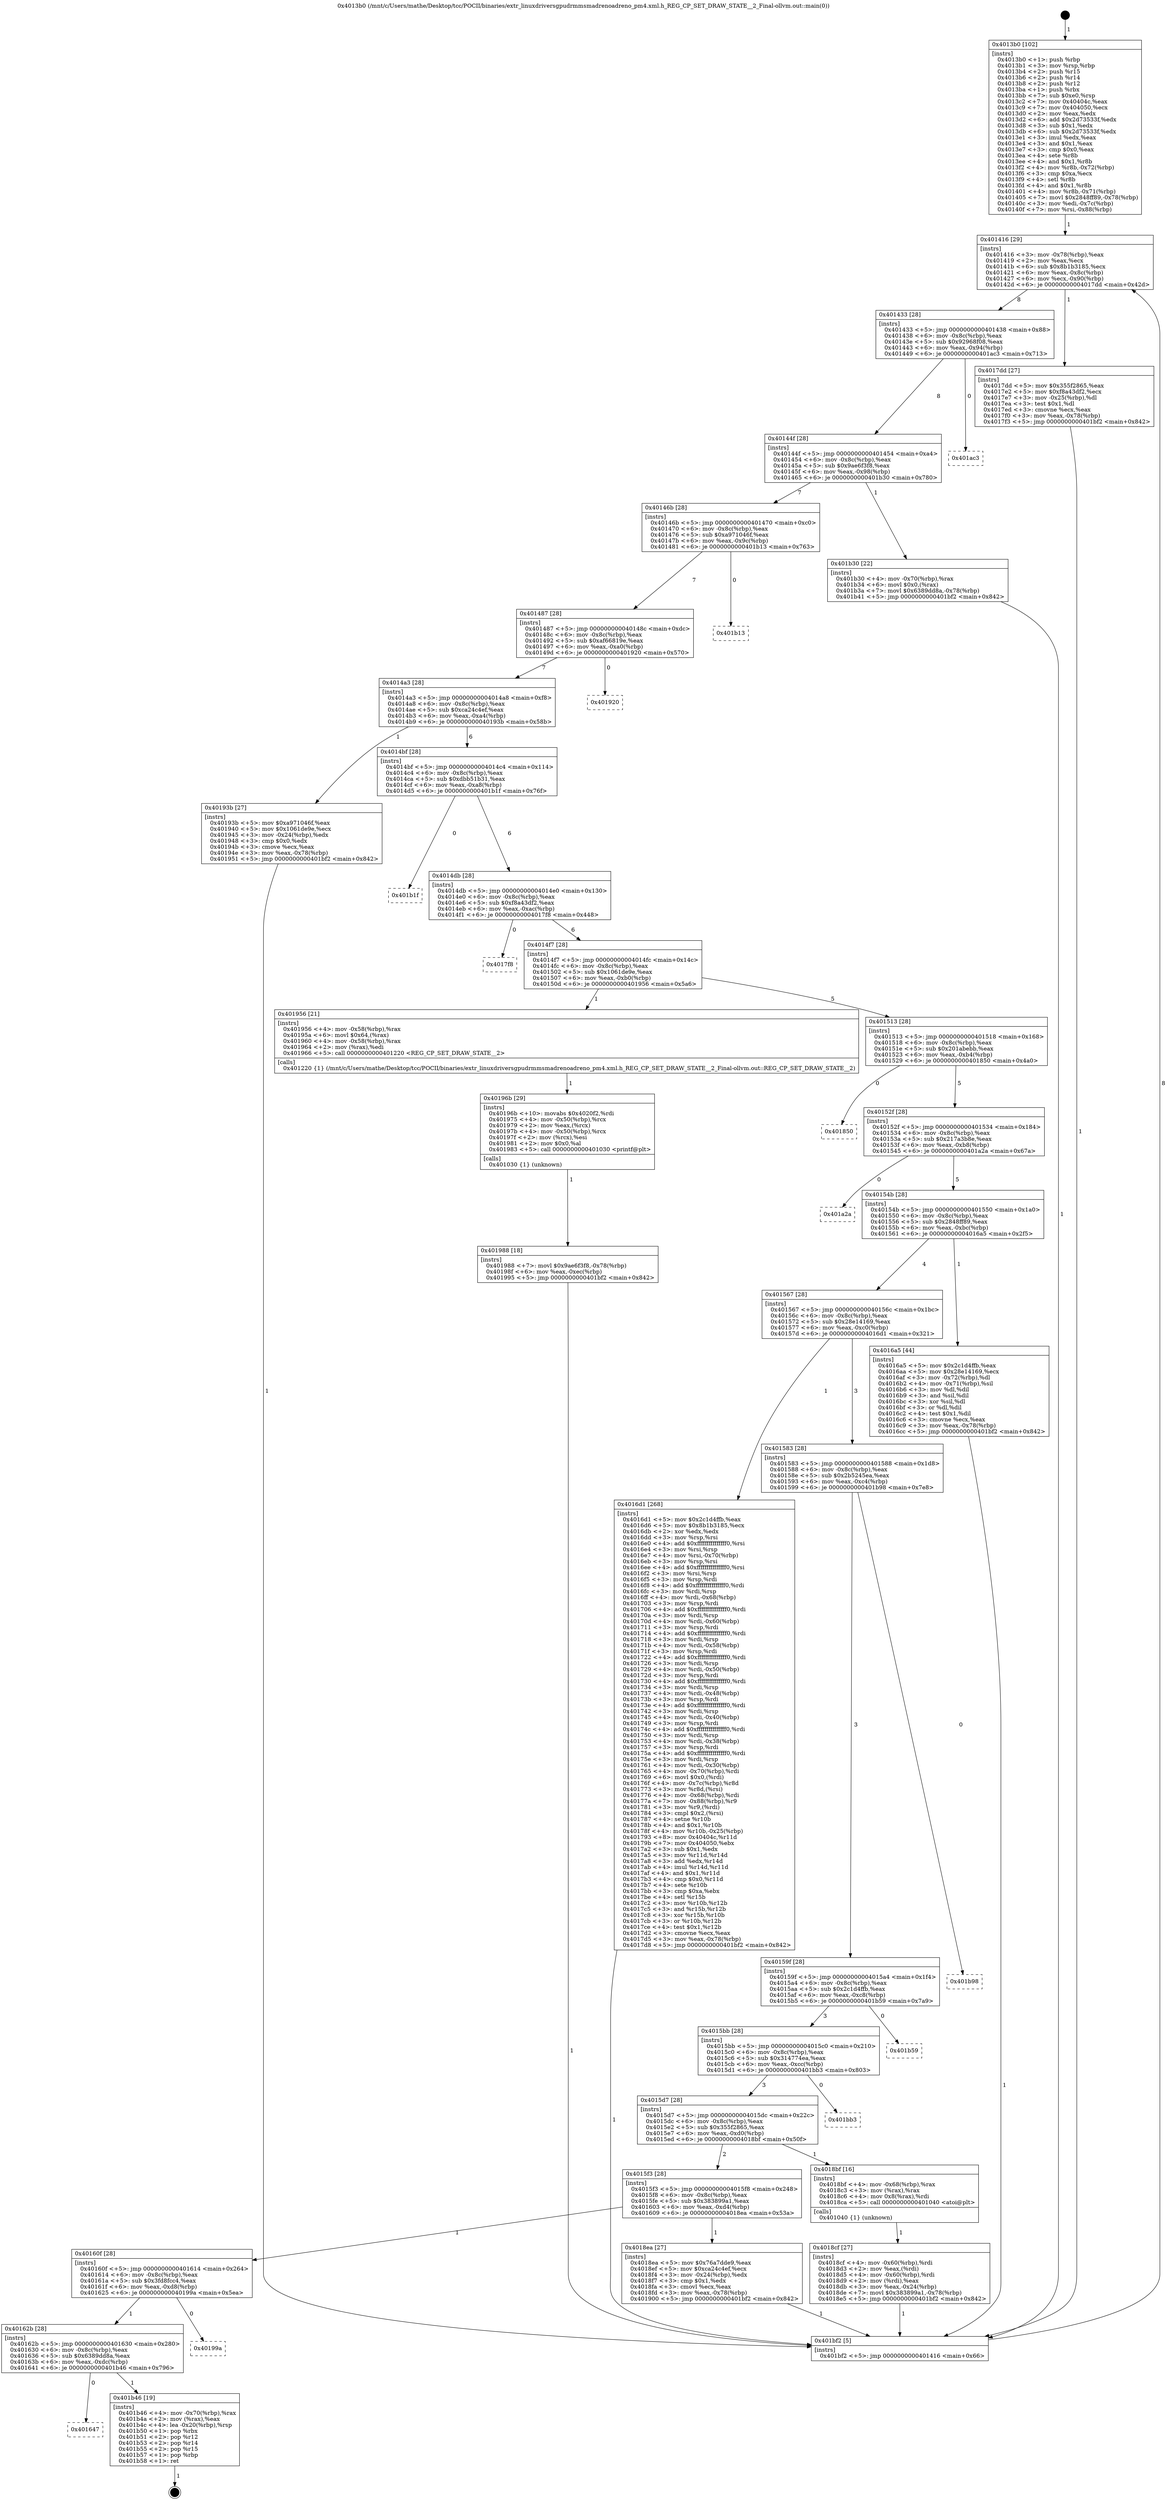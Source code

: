 digraph "0x4013b0" {
  label = "0x4013b0 (/mnt/c/Users/mathe/Desktop/tcc/POCII/binaries/extr_linuxdriversgpudrmmsmadrenoadreno_pm4.xml.h_REG_CP_SET_DRAW_STATE__2_Final-ollvm.out::main(0))"
  labelloc = "t"
  node[shape=record]

  Entry [label="",width=0.3,height=0.3,shape=circle,fillcolor=black,style=filled]
  "0x401416" [label="{
     0x401416 [29]\l
     | [instrs]\l
     &nbsp;&nbsp;0x401416 \<+3\>: mov -0x78(%rbp),%eax\l
     &nbsp;&nbsp;0x401419 \<+2\>: mov %eax,%ecx\l
     &nbsp;&nbsp;0x40141b \<+6\>: sub $0x8b1b3185,%ecx\l
     &nbsp;&nbsp;0x401421 \<+6\>: mov %eax,-0x8c(%rbp)\l
     &nbsp;&nbsp;0x401427 \<+6\>: mov %ecx,-0x90(%rbp)\l
     &nbsp;&nbsp;0x40142d \<+6\>: je 00000000004017dd \<main+0x42d\>\l
  }"]
  "0x4017dd" [label="{
     0x4017dd [27]\l
     | [instrs]\l
     &nbsp;&nbsp;0x4017dd \<+5\>: mov $0x355f2865,%eax\l
     &nbsp;&nbsp;0x4017e2 \<+5\>: mov $0xf8a43df2,%ecx\l
     &nbsp;&nbsp;0x4017e7 \<+3\>: mov -0x25(%rbp),%dl\l
     &nbsp;&nbsp;0x4017ea \<+3\>: test $0x1,%dl\l
     &nbsp;&nbsp;0x4017ed \<+3\>: cmovne %ecx,%eax\l
     &nbsp;&nbsp;0x4017f0 \<+3\>: mov %eax,-0x78(%rbp)\l
     &nbsp;&nbsp;0x4017f3 \<+5\>: jmp 0000000000401bf2 \<main+0x842\>\l
  }"]
  "0x401433" [label="{
     0x401433 [28]\l
     | [instrs]\l
     &nbsp;&nbsp;0x401433 \<+5\>: jmp 0000000000401438 \<main+0x88\>\l
     &nbsp;&nbsp;0x401438 \<+6\>: mov -0x8c(%rbp),%eax\l
     &nbsp;&nbsp;0x40143e \<+5\>: sub $0x92968f08,%eax\l
     &nbsp;&nbsp;0x401443 \<+6\>: mov %eax,-0x94(%rbp)\l
     &nbsp;&nbsp;0x401449 \<+6\>: je 0000000000401ac3 \<main+0x713\>\l
  }"]
  Exit [label="",width=0.3,height=0.3,shape=circle,fillcolor=black,style=filled,peripheries=2]
  "0x401ac3" [label="{
     0x401ac3\l
  }", style=dashed]
  "0x40144f" [label="{
     0x40144f [28]\l
     | [instrs]\l
     &nbsp;&nbsp;0x40144f \<+5\>: jmp 0000000000401454 \<main+0xa4\>\l
     &nbsp;&nbsp;0x401454 \<+6\>: mov -0x8c(%rbp),%eax\l
     &nbsp;&nbsp;0x40145a \<+5\>: sub $0x9ae6f3f8,%eax\l
     &nbsp;&nbsp;0x40145f \<+6\>: mov %eax,-0x98(%rbp)\l
     &nbsp;&nbsp;0x401465 \<+6\>: je 0000000000401b30 \<main+0x780\>\l
  }"]
  "0x401647" [label="{
     0x401647\l
  }", style=dashed]
  "0x401b30" [label="{
     0x401b30 [22]\l
     | [instrs]\l
     &nbsp;&nbsp;0x401b30 \<+4\>: mov -0x70(%rbp),%rax\l
     &nbsp;&nbsp;0x401b34 \<+6\>: movl $0x0,(%rax)\l
     &nbsp;&nbsp;0x401b3a \<+7\>: movl $0x6389dd8a,-0x78(%rbp)\l
     &nbsp;&nbsp;0x401b41 \<+5\>: jmp 0000000000401bf2 \<main+0x842\>\l
  }"]
  "0x40146b" [label="{
     0x40146b [28]\l
     | [instrs]\l
     &nbsp;&nbsp;0x40146b \<+5\>: jmp 0000000000401470 \<main+0xc0\>\l
     &nbsp;&nbsp;0x401470 \<+6\>: mov -0x8c(%rbp),%eax\l
     &nbsp;&nbsp;0x401476 \<+5\>: sub $0xa971046f,%eax\l
     &nbsp;&nbsp;0x40147b \<+6\>: mov %eax,-0x9c(%rbp)\l
     &nbsp;&nbsp;0x401481 \<+6\>: je 0000000000401b13 \<main+0x763\>\l
  }"]
  "0x401b46" [label="{
     0x401b46 [19]\l
     | [instrs]\l
     &nbsp;&nbsp;0x401b46 \<+4\>: mov -0x70(%rbp),%rax\l
     &nbsp;&nbsp;0x401b4a \<+2\>: mov (%rax),%eax\l
     &nbsp;&nbsp;0x401b4c \<+4\>: lea -0x20(%rbp),%rsp\l
     &nbsp;&nbsp;0x401b50 \<+1\>: pop %rbx\l
     &nbsp;&nbsp;0x401b51 \<+2\>: pop %r12\l
     &nbsp;&nbsp;0x401b53 \<+2\>: pop %r14\l
     &nbsp;&nbsp;0x401b55 \<+2\>: pop %r15\l
     &nbsp;&nbsp;0x401b57 \<+1\>: pop %rbp\l
     &nbsp;&nbsp;0x401b58 \<+1\>: ret\l
  }"]
  "0x401b13" [label="{
     0x401b13\l
  }", style=dashed]
  "0x401487" [label="{
     0x401487 [28]\l
     | [instrs]\l
     &nbsp;&nbsp;0x401487 \<+5\>: jmp 000000000040148c \<main+0xdc\>\l
     &nbsp;&nbsp;0x40148c \<+6\>: mov -0x8c(%rbp),%eax\l
     &nbsp;&nbsp;0x401492 \<+5\>: sub $0xaf66819e,%eax\l
     &nbsp;&nbsp;0x401497 \<+6\>: mov %eax,-0xa0(%rbp)\l
     &nbsp;&nbsp;0x40149d \<+6\>: je 0000000000401920 \<main+0x570\>\l
  }"]
  "0x40162b" [label="{
     0x40162b [28]\l
     | [instrs]\l
     &nbsp;&nbsp;0x40162b \<+5\>: jmp 0000000000401630 \<main+0x280\>\l
     &nbsp;&nbsp;0x401630 \<+6\>: mov -0x8c(%rbp),%eax\l
     &nbsp;&nbsp;0x401636 \<+5\>: sub $0x6389dd8a,%eax\l
     &nbsp;&nbsp;0x40163b \<+6\>: mov %eax,-0xdc(%rbp)\l
     &nbsp;&nbsp;0x401641 \<+6\>: je 0000000000401b46 \<main+0x796\>\l
  }"]
  "0x401920" [label="{
     0x401920\l
  }", style=dashed]
  "0x4014a3" [label="{
     0x4014a3 [28]\l
     | [instrs]\l
     &nbsp;&nbsp;0x4014a3 \<+5\>: jmp 00000000004014a8 \<main+0xf8\>\l
     &nbsp;&nbsp;0x4014a8 \<+6\>: mov -0x8c(%rbp),%eax\l
     &nbsp;&nbsp;0x4014ae \<+5\>: sub $0xca24c4ef,%eax\l
     &nbsp;&nbsp;0x4014b3 \<+6\>: mov %eax,-0xa4(%rbp)\l
     &nbsp;&nbsp;0x4014b9 \<+6\>: je 000000000040193b \<main+0x58b\>\l
  }"]
  "0x40199a" [label="{
     0x40199a\l
  }", style=dashed]
  "0x40193b" [label="{
     0x40193b [27]\l
     | [instrs]\l
     &nbsp;&nbsp;0x40193b \<+5\>: mov $0xa971046f,%eax\l
     &nbsp;&nbsp;0x401940 \<+5\>: mov $0x1061de9e,%ecx\l
     &nbsp;&nbsp;0x401945 \<+3\>: mov -0x24(%rbp),%edx\l
     &nbsp;&nbsp;0x401948 \<+3\>: cmp $0x0,%edx\l
     &nbsp;&nbsp;0x40194b \<+3\>: cmove %ecx,%eax\l
     &nbsp;&nbsp;0x40194e \<+3\>: mov %eax,-0x78(%rbp)\l
     &nbsp;&nbsp;0x401951 \<+5\>: jmp 0000000000401bf2 \<main+0x842\>\l
  }"]
  "0x4014bf" [label="{
     0x4014bf [28]\l
     | [instrs]\l
     &nbsp;&nbsp;0x4014bf \<+5\>: jmp 00000000004014c4 \<main+0x114\>\l
     &nbsp;&nbsp;0x4014c4 \<+6\>: mov -0x8c(%rbp),%eax\l
     &nbsp;&nbsp;0x4014ca \<+5\>: sub $0xdbb51b31,%eax\l
     &nbsp;&nbsp;0x4014cf \<+6\>: mov %eax,-0xa8(%rbp)\l
     &nbsp;&nbsp;0x4014d5 \<+6\>: je 0000000000401b1f \<main+0x76f\>\l
  }"]
  "0x401988" [label="{
     0x401988 [18]\l
     | [instrs]\l
     &nbsp;&nbsp;0x401988 \<+7\>: movl $0x9ae6f3f8,-0x78(%rbp)\l
     &nbsp;&nbsp;0x40198f \<+6\>: mov %eax,-0xec(%rbp)\l
     &nbsp;&nbsp;0x401995 \<+5\>: jmp 0000000000401bf2 \<main+0x842\>\l
  }"]
  "0x401b1f" [label="{
     0x401b1f\l
  }", style=dashed]
  "0x4014db" [label="{
     0x4014db [28]\l
     | [instrs]\l
     &nbsp;&nbsp;0x4014db \<+5\>: jmp 00000000004014e0 \<main+0x130\>\l
     &nbsp;&nbsp;0x4014e0 \<+6\>: mov -0x8c(%rbp),%eax\l
     &nbsp;&nbsp;0x4014e6 \<+5\>: sub $0xf8a43df2,%eax\l
     &nbsp;&nbsp;0x4014eb \<+6\>: mov %eax,-0xac(%rbp)\l
     &nbsp;&nbsp;0x4014f1 \<+6\>: je 00000000004017f8 \<main+0x448\>\l
  }"]
  "0x40196b" [label="{
     0x40196b [29]\l
     | [instrs]\l
     &nbsp;&nbsp;0x40196b \<+10\>: movabs $0x4020f2,%rdi\l
     &nbsp;&nbsp;0x401975 \<+4\>: mov -0x50(%rbp),%rcx\l
     &nbsp;&nbsp;0x401979 \<+2\>: mov %eax,(%rcx)\l
     &nbsp;&nbsp;0x40197b \<+4\>: mov -0x50(%rbp),%rcx\l
     &nbsp;&nbsp;0x40197f \<+2\>: mov (%rcx),%esi\l
     &nbsp;&nbsp;0x401981 \<+2\>: mov $0x0,%al\l
     &nbsp;&nbsp;0x401983 \<+5\>: call 0000000000401030 \<printf@plt\>\l
     | [calls]\l
     &nbsp;&nbsp;0x401030 \{1\} (unknown)\l
  }"]
  "0x4017f8" [label="{
     0x4017f8\l
  }", style=dashed]
  "0x4014f7" [label="{
     0x4014f7 [28]\l
     | [instrs]\l
     &nbsp;&nbsp;0x4014f7 \<+5\>: jmp 00000000004014fc \<main+0x14c\>\l
     &nbsp;&nbsp;0x4014fc \<+6\>: mov -0x8c(%rbp),%eax\l
     &nbsp;&nbsp;0x401502 \<+5\>: sub $0x1061de9e,%eax\l
     &nbsp;&nbsp;0x401507 \<+6\>: mov %eax,-0xb0(%rbp)\l
     &nbsp;&nbsp;0x40150d \<+6\>: je 0000000000401956 \<main+0x5a6\>\l
  }"]
  "0x40160f" [label="{
     0x40160f [28]\l
     | [instrs]\l
     &nbsp;&nbsp;0x40160f \<+5\>: jmp 0000000000401614 \<main+0x264\>\l
     &nbsp;&nbsp;0x401614 \<+6\>: mov -0x8c(%rbp),%eax\l
     &nbsp;&nbsp;0x40161a \<+5\>: sub $0x3fd8fcc4,%eax\l
     &nbsp;&nbsp;0x40161f \<+6\>: mov %eax,-0xd8(%rbp)\l
     &nbsp;&nbsp;0x401625 \<+6\>: je 000000000040199a \<main+0x5ea\>\l
  }"]
  "0x401956" [label="{
     0x401956 [21]\l
     | [instrs]\l
     &nbsp;&nbsp;0x401956 \<+4\>: mov -0x58(%rbp),%rax\l
     &nbsp;&nbsp;0x40195a \<+6\>: movl $0x64,(%rax)\l
     &nbsp;&nbsp;0x401960 \<+4\>: mov -0x58(%rbp),%rax\l
     &nbsp;&nbsp;0x401964 \<+2\>: mov (%rax),%edi\l
     &nbsp;&nbsp;0x401966 \<+5\>: call 0000000000401220 \<REG_CP_SET_DRAW_STATE__2\>\l
     | [calls]\l
     &nbsp;&nbsp;0x401220 \{1\} (/mnt/c/Users/mathe/Desktop/tcc/POCII/binaries/extr_linuxdriversgpudrmmsmadrenoadreno_pm4.xml.h_REG_CP_SET_DRAW_STATE__2_Final-ollvm.out::REG_CP_SET_DRAW_STATE__2)\l
  }"]
  "0x401513" [label="{
     0x401513 [28]\l
     | [instrs]\l
     &nbsp;&nbsp;0x401513 \<+5\>: jmp 0000000000401518 \<main+0x168\>\l
     &nbsp;&nbsp;0x401518 \<+6\>: mov -0x8c(%rbp),%eax\l
     &nbsp;&nbsp;0x40151e \<+5\>: sub $0x201abebb,%eax\l
     &nbsp;&nbsp;0x401523 \<+6\>: mov %eax,-0xb4(%rbp)\l
     &nbsp;&nbsp;0x401529 \<+6\>: je 0000000000401850 \<main+0x4a0\>\l
  }"]
  "0x4018ea" [label="{
     0x4018ea [27]\l
     | [instrs]\l
     &nbsp;&nbsp;0x4018ea \<+5\>: mov $0x76a7dde9,%eax\l
     &nbsp;&nbsp;0x4018ef \<+5\>: mov $0xca24c4ef,%ecx\l
     &nbsp;&nbsp;0x4018f4 \<+3\>: mov -0x24(%rbp),%edx\l
     &nbsp;&nbsp;0x4018f7 \<+3\>: cmp $0x1,%edx\l
     &nbsp;&nbsp;0x4018fa \<+3\>: cmovl %ecx,%eax\l
     &nbsp;&nbsp;0x4018fd \<+3\>: mov %eax,-0x78(%rbp)\l
     &nbsp;&nbsp;0x401900 \<+5\>: jmp 0000000000401bf2 \<main+0x842\>\l
  }"]
  "0x401850" [label="{
     0x401850\l
  }", style=dashed]
  "0x40152f" [label="{
     0x40152f [28]\l
     | [instrs]\l
     &nbsp;&nbsp;0x40152f \<+5\>: jmp 0000000000401534 \<main+0x184\>\l
     &nbsp;&nbsp;0x401534 \<+6\>: mov -0x8c(%rbp),%eax\l
     &nbsp;&nbsp;0x40153a \<+5\>: sub $0x217a3b8e,%eax\l
     &nbsp;&nbsp;0x40153f \<+6\>: mov %eax,-0xb8(%rbp)\l
     &nbsp;&nbsp;0x401545 \<+6\>: je 0000000000401a2a \<main+0x67a\>\l
  }"]
  "0x4018cf" [label="{
     0x4018cf [27]\l
     | [instrs]\l
     &nbsp;&nbsp;0x4018cf \<+4\>: mov -0x60(%rbp),%rdi\l
     &nbsp;&nbsp;0x4018d3 \<+2\>: mov %eax,(%rdi)\l
     &nbsp;&nbsp;0x4018d5 \<+4\>: mov -0x60(%rbp),%rdi\l
     &nbsp;&nbsp;0x4018d9 \<+2\>: mov (%rdi),%eax\l
     &nbsp;&nbsp;0x4018db \<+3\>: mov %eax,-0x24(%rbp)\l
     &nbsp;&nbsp;0x4018de \<+7\>: movl $0x383899a1,-0x78(%rbp)\l
     &nbsp;&nbsp;0x4018e5 \<+5\>: jmp 0000000000401bf2 \<main+0x842\>\l
  }"]
  "0x401a2a" [label="{
     0x401a2a\l
  }", style=dashed]
  "0x40154b" [label="{
     0x40154b [28]\l
     | [instrs]\l
     &nbsp;&nbsp;0x40154b \<+5\>: jmp 0000000000401550 \<main+0x1a0\>\l
     &nbsp;&nbsp;0x401550 \<+6\>: mov -0x8c(%rbp),%eax\l
     &nbsp;&nbsp;0x401556 \<+5\>: sub $0x2848ff89,%eax\l
     &nbsp;&nbsp;0x40155b \<+6\>: mov %eax,-0xbc(%rbp)\l
     &nbsp;&nbsp;0x401561 \<+6\>: je 00000000004016a5 \<main+0x2f5\>\l
  }"]
  "0x4015f3" [label="{
     0x4015f3 [28]\l
     | [instrs]\l
     &nbsp;&nbsp;0x4015f3 \<+5\>: jmp 00000000004015f8 \<main+0x248\>\l
     &nbsp;&nbsp;0x4015f8 \<+6\>: mov -0x8c(%rbp),%eax\l
     &nbsp;&nbsp;0x4015fe \<+5\>: sub $0x383899a1,%eax\l
     &nbsp;&nbsp;0x401603 \<+6\>: mov %eax,-0xd4(%rbp)\l
     &nbsp;&nbsp;0x401609 \<+6\>: je 00000000004018ea \<main+0x53a\>\l
  }"]
  "0x4016a5" [label="{
     0x4016a5 [44]\l
     | [instrs]\l
     &nbsp;&nbsp;0x4016a5 \<+5\>: mov $0x2c1d4ffb,%eax\l
     &nbsp;&nbsp;0x4016aa \<+5\>: mov $0x28e14169,%ecx\l
     &nbsp;&nbsp;0x4016af \<+3\>: mov -0x72(%rbp),%dl\l
     &nbsp;&nbsp;0x4016b2 \<+4\>: mov -0x71(%rbp),%sil\l
     &nbsp;&nbsp;0x4016b6 \<+3\>: mov %dl,%dil\l
     &nbsp;&nbsp;0x4016b9 \<+3\>: and %sil,%dil\l
     &nbsp;&nbsp;0x4016bc \<+3\>: xor %sil,%dl\l
     &nbsp;&nbsp;0x4016bf \<+3\>: or %dl,%dil\l
     &nbsp;&nbsp;0x4016c2 \<+4\>: test $0x1,%dil\l
     &nbsp;&nbsp;0x4016c6 \<+3\>: cmovne %ecx,%eax\l
     &nbsp;&nbsp;0x4016c9 \<+3\>: mov %eax,-0x78(%rbp)\l
     &nbsp;&nbsp;0x4016cc \<+5\>: jmp 0000000000401bf2 \<main+0x842\>\l
  }"]
  "0x401567" [label="{
     0x401567 [28]\l
     | [instrs]\l
     &nbsp;&nbsp;0x401567 \<+5\>: jmp 000000000040156c \<main+0x1bc\>\l
     &nbsp;&nbsp;0x40156c \<+6\>: mov -0x8c(%rbp),%eax\l
     &nbsp;&nbsp;0x401572 \<+5\>: sub $0x28e14169,%eax\l
     &nbsp;&nbsp;0x401577 \<+6\>: mov %eax,-0xc0(%rbp)\l
     &nbsp;&nbsp;0x40157d \<+6\>: je 00000000004016d1 \<main+0x321\>\l
  }"]
  "0x401bf2" [label="{
     0x401bf2 [5]\l
     | [instrs]\l
     &nbsp;&nbsp;0x401bf2 \<+5\>: jmp 0000000000401416 \<main+0x66\>\l
  }"]
  "0x4013b0" [label="{
     0x4013b0 [102]\l
     | [instrs]\l
     &nbsp;&nbsp;0x4013b0 \<+1\>: push %rbp\l
     &nbsp;&nbsp;0x4013b1 \<+3\>: mov %rsp,%rbp\l
     &nbsp;&nbsp;0x4013b4 \<+2\>: push %r15\l
     &nbsp;&nbsp;0x4013b6 \<+2\>: push %r14\l
     &nbsp;&nbsp;0x4013b8 \<+2\>: push %r12\l
     &nbsp;&nbsp;0x4013ba \<+1\>: push %rbx\l
     &nbsp;&nbsp;0x4013bb \<+7\>: sub $0xe0,%rsp\l
     &nbsp;&nbsp;0x4013c2 \<+7\>: mov 0x40404c,%eax\l
     &nbsp;&nbsp;0x4013c9 \<+7\>: mov 0x404050,%ecx\l
     &nbsp;&nbsp;0x4013d0 \<+2\>: mov %eax,%edx\l
     &nbsp;&nbsp;0x4013d2 \<+6\>: add $0x2d73533f,%edx\l
     &nbsp;&nbsp;0x4013d8 \<+3\>: sub $0x1,%edx\l
     &nbsp;&nbsp;0x4013db \<+6\>: sub $0x2d73533f,%edx\l
     &nbsp;&nbsp;0x4013e1 \<+3\>: imul %edx,%eax\l
     &nbsp;&nbsp;0x4013e4 \<+3\>: and $0x1,%eax\l
     &nbsp;&nbsp;0x4013e7 \<+3\>: cmp $0x0,%eax\l
     &nbsp;&nbsp;0x4013ea \<+4\>: sete %r8b\l
     &nbsp;&nbsp;0x4013ee \<+4\>: and $0x1,%r8b\l
     &nbsp;&nbsp;0x4013f2 \<+4\>: mov %r8b,-0x72(%rbp)\l
     &nbsp;&nbsp;0x4013f6 \<+3\>: cmp $0xa,%ecx\l
     &nbsp;&nbsp;0x4013f9 \<+4\>: setl %r8b\l
     &nbsp;&nbsp;0x4013fd \<+4\>: and $0x1,%r8b\l
     &nbsp;&nbsp;0x401401 \<+4\>: mov %r8b,-0x71(%rbp)\l
     &nbsp;&nbsp;0x401405 \<+7\>: movl $0x2848ff89,-0x78(%rbp)\l
     &nbsp;&nbsp;0x40140c \<+3\>: mov %edi,-0x7c(%rbp)\l
     &nbsp;&nbsp;0x40140f \<+7\>: mov %rsi,-0x88(%rbp)\l
  }"]
  "0x4018bf" [label="{
     0x4018bf [16]\l
     | [instrs]\l
     &nbsp;&nbsp;0x4018bf \<+4\>: mov -0x68(%rbp),%rax\l
     &nbsp;&nbsp;0x4018c3 \<+3\>: mov (%rax),%rax\l
     &nbsp;&nbsp;0x4018c6 \<+4\>: mov 0x8(%rax),%rdi\l
     &nbsp;&nbsp;0x4018ca \<+5\>: call 0000000000401040 \<atoi@plt\>\l
     | [calls]\l
     &nbsp;&nbsp;0x401040 \{1\} (unknown)\l
  }"]
  "0x4016d1" [label="{
     0x4016d1 [268]\l
     | [instrs]\l
     &nbsp;&nbsp;0x4016d1 \<+5\>: mov $0x2c1d4ffb,%eax\l
     &nbsp;&nbsp;0x4016d6 \<+5\>: mov $0x8b1b3185,%ecx\l
     &nbsp;&nbsp;0x4016db \<+2\>: xor %edx,%edx\l
     &nbsp;&nbsp;0x4016dd \<+3\>: mov %rsp,%rsi\l
     &nbsp;&nbsp;0x4016e0 \<+4\>: add $0xfffffffffffffff0,%rsi\l
     &nbsp;&nbsp;0x4016e4 \<+3\>: mov %rsi,%rsp\l
     &nbsp;&nbsp;0x4016e7 \<+4\>: mov %rsi,-0x70(%rbp)\l
     &nbsp;&nbsp;0x4016eb \<+3\>: mov %rsp,%rsi\l
     &nbsp;&nbsp;0x4016ee \<+4\>: add $0xfffffffffffffff0,%rsi\l
     &nbsp;&nbsp;0x4016f2 \<+3\>: mov %rsi,%rsp\l
     &nbsp;&nbsp;0x4016f5 \<+3\>: mov %rsp,%rdi\l
     &nbsp;&nbsp;0x4016f8 \<+4\>: add $0xfffffffffffffff0,%rdi\l
     &nbsp;&nbsp;0x4016fc \<+3\>: mov %rdi,%rsp\l
     &nbsp;&nbsp;0x4016ff \<+4\>: mov %rdi,-0x68(%rbp)\l
     &nbsp;&nbsp;0x401703 \<+3\>: mov %rsp,%rdi\l
     &nbsp;&nbsp;0x401706 \<+4\>: add $0xfffffffffffffff0,%rdi\l
     &nbsp;&nbsp;0x40170a \<+3\>: mov %rdi,%rsp\l
     &nbsp;&nbsp;0x40170d \<+4\>: mov %rdi,-0x60(%rbp)\l
     &nbsp;&nbsp;0x401711 \<+3\>: mov %rsp,%rdi\l
     &nbsp;&nbsp;0x401714 \<+4\>: add $0xfffffffffffffff0,%rdi\l
     &nbsp;&nbsp;0x401718 \<+3\>: mov %rdi,%rsp\l
     &nbsp;&nbsp;0x40171b \<+4\>: mov %rdi,-0x58(%rbp)\l
     &nbsp;&nbsp;0x40171f \<+3\>: mov %rsp,%rdi\l
     &nbsp;&nbsp;0x401722 \<+4\>: add $0xfffffffffffffff0,%rdi\l
     &nbsp;&nbsp;0x401726 \<+3\>: mov %rdi,%rsp\l
     &nbsp;&nbsp;0x401729 \<+4\>: mov %rdi,-0x50(%rbp)\l
     &nbsp;&nbsp;0x40172d \<+3\>: mov %rsp,%rdi\l
     &nbsp;&nbsp;0x401730 \<+4\>: add $0xfffffffffffffff0,%rdi\l
     &nbsp;&nbsp;0x401734 \<+3\>: mov %rdi,%rsp\l
     &nbsp;&nbsp;0x401737 \<+4\>: mov %rdi,-0x48(%rbp)\l
     &nbsp;&nbsp;0x40173b \<+3\>: mov %rsp,%rdi\l
     &nbsp;&nbsp;0x40173e \<+4\>: add $0xfffffffffffffff0,%rdi\l
     &nbsp;&nbsp;0x401742 \<+3\>: mov %rdi,%rsp\l
     &nbsp;&nbsp;0x401745 \<+4\>: mov %rdi,-0x40(%rbp)\l
     &nbsp;&nbsp;0x401749 \<+3\>: mov %rsp,%rdi\l
     &nbsp;&nbsp;0x40174c \<+4\>: add $0xfffffffffffffff0,%rdi\l
     &nbsp;&nbsp;0x401750 \<+3\>: mov %rdi,%rsp\l
     &nbsp;&nbsp;0x401753 \<+4\>: mov %rdi,-0x38(%rbp)\l
     &nbsp;&nbsp;0x401757 \<+3\>: mov %rsp,%rdi\l
     &nbsp;&nbsp;0x40175a \<+4\>: add $0xfffffffffffffff0,%rdi\l
     &nbsp;&nbsp;0x40175e \<+3\>: mov %rdi,%rsp\l
     &nbsp;&nbsp;0x401761 \<+4\>: mov %rdi,-0x30(%rbp)\l
     &nbsp;&nbsp;0x401765 \<+4\>: mov -0x70(%rbp),%rdi\l
     &nbsp;&nbsp;0x401769 \<+6\>: movl $0x0,(%rdi)\l
     &nbsp;&nbsp;0x40176f \<+4\>: mov -0x7c(%rbp),%r8d\l
     &nbsp;&nbsp;0x401773 \<+3\>: mov %r8d,(%rsi)\l
     &nbsp;&nbsp;0x401776 \<+4\>: mov -0x68(%rbp),%rdi\l
     &nbsp;&nbsp;0x40177a \<+7\>: mov -0x88(%rbp),%r9\l
     &nbsp;&nbsp;0x401781 \<+3\>: mov %r9,(%rdi)\l
     &nbsp;&nbsp;0x401784 \<+3\>: cmpl $0x2,(%rsi)\l
     &nbsp;&nbsp;0x401787 \<+4\>: setne %r10b\l
     &nbsp;&nbsp;0x40178b \<+4\>: and $0x1,%r10b\l
     &nbsp;&nbsp;0x40178f \<+4\>: mov %r10b,-0x25(%rbp)\l
     &nbsp;&nbsp;0x401793 \<+8\>: mov 0x40404c,%r11d\l
     &nbsp;&nbsp;0x40179b \<+7\>: mov 0x404050,%ebx\l
     &nbsp;&nbsp;0x4017a2 \<+3\>: sub $0x1,%edx\l
     &nbsp;&nbsp;0x4017a5 \<+3\>: mov %r11d,%r14d\l
     &nbsp;&nbsp;0x4017a8 \<+3\>: add %edx,%r14d\l
     &nbsp;&nbsp;0x4017ab \<+4\>: imul %r14d,%r11d\l
     &nbsp;&nbsp;0x4017af \<+4\>: and $0x1,%r11d\l
     &nbsp;&nbsp;0x4017b3 \<+4\>: cmp $0x0,%r11d\l
     &nbsp;&nbsp;0x4017b7 \<+4\>: sete %r10b\l
     &nbsp;&nbsp;0x4017bb \<+3\>: cmp $0xa,%ebx\l
     &nbsp;&nbsp;0x4017be \<+4\>: setl %r15b\l
     &nbsp;&nbsp;0x4017c2 \<+3\>: mov %r10b,%r12b\l
     &nbsp;&nbsp;0x4017c5 \<+3\>: and %r15b,%r12b\l
     &nbsp;&nbsp;0x4017c8 \<+3\>: xor %r15b,%r10b\l
     &nbsp;&nbsp;0x4017cb \<+3\>: or %r10b,%r12b\l
     &nbsp;&nbsp;0x4017ce \<+4\>: test $0x1,%r12b\l
     &nbsp;&nbsp;0x4017d2 \<+3\>: cmovne %ecx,%eax\l
     &nbsp;&nbsp;0x4017d5 \<+3\>: mov %eax,-0x78(%rbp)\l
     &nbsp;&nbsp;0x4017d8 \<+5\>: jmp 0000000000401bf2 \<main+0x842\>\l
  }"]
  "0x401583" [label="{
     0x401583 [28]\l
     | [instrs]\l
     &nbsp;&nbsp;0x401583 \<+5\>: jmp 0000000000401588 \<main+0x1d8\>\l
     &nbsp;&nbsp;0x401588 \<+6\>: mov -0x8c(%rbp),%eax\l
     &nbsp;&nbsp;0x40158e \<+5\>: sub $0x2b5245ea,%eax\l
     &nbsp;&nbsp;0x401593 \<+6\>: mov %eax,-0xc4(%rbp)\l
     &nbsp;&nbsp;0x401599 \<+6\>: je 0000000000401b98 \<main+0x7e8\>\l
  }"]
  "0x4015d7" [label="{
     0x4015d7 [28]\l
     | [instrs]\l
     &nbsp;&nbsp;0x4015d7 \<+5\>: jmp 00000000004015dc \<main+0x22c\>\l
     &nbsp;&nbsp;0x4015dc \<+6\>: mov -0x8c(%rbp),%eax\l
     &nbsp;&nbsp;0x4015e2 \<+5\>: sub $0x355f2865,%eax\l
     &nbsp;&nbsp;0x4015e7 \<+6\>: mov %eax,-0xd0(%rbp)\l
     &nbsp;&nbsp;0x4015ed \<+6\>: je 00000000004018bf \<main+0x50f\>\l
  }"]
  "0x401bb3" [label="{
     0x401bb3\l
  }", style=dashed]
  "0x401b98" [label="{
     0x401b98\l
  }", style=dashed]
  "0x40159f" [label="{
     0x40159f [28]\l
     | [instrs]\l
     &nbsp;&nbsp;0x40159f \<+5\>: jmp 00000000004015a4 \<main+0x1f4\>\l
     &nbsp;&nbsp;0x4015a4 \<+6\>: mov -0x8c(%rbp),%eax\l
     &nbsp;&nbsp;0x4015aa \<+5\>: sub $0x2c1d4ffb,%eax\l
     &nbsp;&nbsp;0x4015af \<+6\>: mov %eax,-0xc8(%rbp)\l
     &nbsp;&nbsp;0x4015b5 \<+6\>: je 0000000000401b59 \<main+0x7a9\>\l
  }"]
  "0x4015bb" [label="{
     0x4015bb [28]\l
     | [instrs]\l
     &nbsp;&nbsp;0x4015bb \<+5\>: jmp 00000000004015c0 \<main+0x210\>\l
     &nbsp;&nbsp;0x4015c0 \<+6\>: mov -0x8c(%rbp),%eax\l
     &nbsp;&nbsp;0x4015c6 \<+5\>: sub $0x314774ea,%eax\l
     &nbsp;&nbsp;0x4015cb \<+6\>: mov %eax,-0xcc(%rbp)\l
     &nbsp;&nbsp;0x4015d1 \<+6\>: je 0000000000401bb3 \<main+0x803\>\l
  }"]
  "0x401b59" [label="{
     0x401b59\l
  }", style=dashed]
  Entry -> "0x4013b0" [label=" 1"]
  "0x401416" -> "0x4017dd" [label=" 1"]
  "0x401416" -> "0x401433" [label=" 8"]
  "0x401b46" -> Exit [label=" 1"]
  "0x401433" -> "0x401ac3" [label=" 0"]
  "0x401433" -> "0x40144f" [label=" 8"]
  "0x40162b" -> "0x401647" [label=" 0"]
  "0x40144f" -> "0x401b30" [label=" 1"]
  "0x40144f" -> "0x40146b" [label=" 7"]
  "0x40162b" -> "0x401b46" [label=" 1"]
  "0x40146b" -> "0x401b13" [label=" 0"]
  "0x40146b" -> "0x401487" [label=" 7"]
  "0x40160f" -> "0x40162b" [label=" 1"]
  "0x401487" -> "0x401920" [label=" 0"]
  "0x401487" -> "0x4014a3" [label=" 7"]
  "0x40160f" -> "0x40199a" [label=" 0"]
  "0x4014a3" -> "0x40193b" [label=" 1"]
  "0x4014a3" -> "0x4014bf" [label=" 6"]
  "0x401b30" -> "0x401bf2" [label=" 1"]
  "0x4014bf" -> "0x401b1f" [label=" 0"]
  "0x4014bf" -> "0x4014db" [label=" 6"]
  "0x401988" -> "0x401bf2" [label=" 1"]
  "0x4014db" -> "0x4017f8" [label=" 0"]
  "0x4014db" -> "0x4014f7" [label=" 6"]
  "0x40196b" -> "0x401988" [label=" 1"]
  "0x4014f7" -> "0x401956" [label=" 1"]
  "0x4014f7" -> "0x401513" [label=" 5"]
  "0x401956" -> "0x40196b" [label=" 1"]
  "0x401513" -> "0x401850" [label=" 0"]
  "0x401513" -> "0x40152f" [label=" 5"]
  "0x40193b" -> "0x401bf2" [label=" 1"]
  "0x40152f" -> "0x401a2a" [label=" 0"]
  "0x40152f" -> "0x40154b" [label=" 5"]
  "0x4015f3" -> "0x40160f" [label=" 1"]
  "0x40154b" -> "0x4016a5" [label=" 1"]
  "0x40154b" -> "0x401567" [label=" 4"]
  "0x4016a5" -> "0x401bf2" [label=" 1"]
  "0x4013b0" -> "0x401416" [label=" 1"]
  "0x401bf2" -> "0x401416" [label=" 8"]
  "0x4015f3" -> "0x4018ea" [label=" 1"]
  "0x401567" -> "0x4016d1" [label=" 1"]
  "0x401567" -> "0x401583" [label=" 3"]
  "0x4018ea" -> "0x401bf2" [label=" 1"]
  "0x4016d1" -> "0x401bf2" [label=" 1"]
  "0x4017dd" -> "0x401bf2" [label=" 1"]
  "0x4018bf" -> "0x4018cf" [label=" 1"]
  "0x401583" -> "0x401b98" [label=" 0"]
  "0x401583" -> "0x40159f" [label=" 3"]
  "0x4015d7" -> "0x4015f3" [label=" 2"]
  "0x40159f" -> "0x401b59" [label=" 0"]
  "0x40159f" -> "0x4015bb" [label=" 3"]
  "0x4015d7" -> "0x4018bf" [label=" 1"]
  "0x4015bb" -> "0x401bb3" [label=" 0"]
  "0x4015bb" -> "0x4015d7" [label=" 3"]
  "0x4018cf" -> "0x401bf2" [label=" 1"]
}
